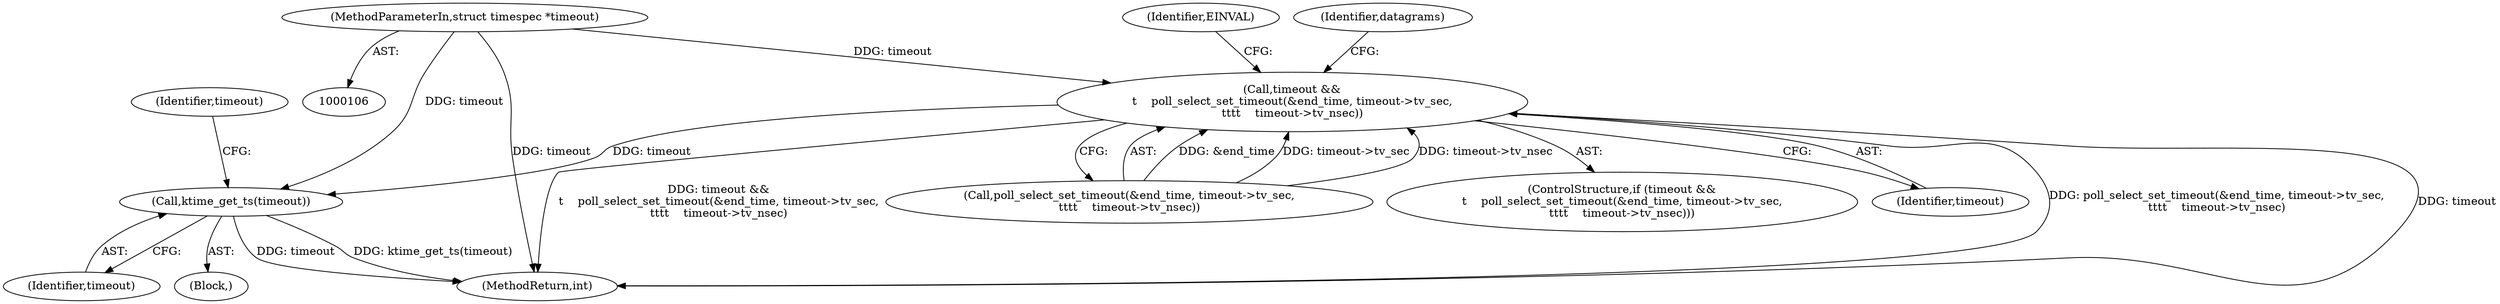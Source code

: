 digraph "0_linux_34b88a68f26a75e4fded796f1a49c40f82234b7d@pointer" {
"1000111" [label="(MethodParameterIn,struct timespec *timeout)"];
"1000122" [label="(Call,timeout &&\n\t    poll_select_set_timeout(&end_time, timeout->tv_sec,\n\t\t\t\t    timeout->tv_nsec))"];
"1000252" [label="(Call,ktime_get_ts(timeout))"];
"1000124" [label="(Call,poll_select_set_timeout(&end_time, timeout->tv_sec,\n\t\t\t\t    timeout->tv_nsec))"];
"1000253" [label="(Identifier,timeout)"];
"1000122" [label="(Call,timeout &&\n\t    poll_select_set_timeout(&end_time, timeout->tv_sec,\n\t\t\t\t    timeout->tv_nsec))"];
"1000135" [label="(Identifier,EINVAL)"];
"1000137" [label="(Identifier,datagrams)"];
"1000335" [label="(MethodReturn,int)"];
"1000111" [label="(MethodParameterIn,struct timespec *timeout)"];
"1000121" [label="(ControlStructure,if (timeout &&\n\t    poll_select_set_timeout(&end_time, timeout->tv_sec,\n\t\t\t\t    timeout->tv_nsec)))"];
"1000251" [label="(Block,)"];
"1000256" [label="(Identifier,timeout)"];
"1000252" [label="(Call,ktime_get_ts(timeout))"];
"1000123" [label="(Identifier,timeout)"];
"1000111" -> "1000106"  [label="AST: "];
"1000111" -> "1000335"  [label="DDG: timeout"];
"1000111" -> "1000122"  [label="DDG: timeout"];
"1000111" -> "1000252"  [label="DDG: timeout"];
"1000122" -> "1000121"  [label="AST: "];
"1000122" -> "1000123"  [label="CFG: "];
"1000122" -> "1000124"  [label="CFG: "];
"1000123" -> "1000122"  [label="AST: "];
"1000124" -> "1000122"  [label="AST: "];
"1000135" -> "1000122"  [label="CFG: "];
"1000137" -> "1000122"  [label="CFG: "];
"1000122" -> "1000335"  [label="DDG: timeout"];
"1000122" -> "1000335"  [label="DDG: timeout &&\n\t    poll_select_set_timeout(&end_time, timeout->tv_sec,\n\t\t\t\t    timeout->tv_nsec)"];
"1000122" -> "1000335"  [label="DDG: poll_select_set_timeout(&end_time, timeout->tv_sec,\n\t\t\t\t    timeout->tv_nsec)"];
"1000124" -> "1000122"  [label="DDG: &end_time"];
"1000124" -> "1000122"  [label="DDG: timeout->tv_sec"];
"1000124" -> "1000122"  [label="DDG: timeout->tv_nsec"];
"1000122" -> "1000252"  [label="DDG: timeout"];
"1000252" -> "1000251"  [label="AST: "];
"1000252" -> "1000253"  [label="CFG: "];
"1000253" -> "1000252"  [label="AST: "];
"1000256" -> "1000252"  [label="CFG: "];
"1000252" -> "1000335"  [label="DDG: timeout"];
"1000252" -> "1000335"  [label="DDG: ktime_get_ts(timeout)"];
}
